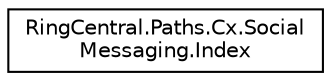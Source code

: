 digraph "Graphical Class Hierarchy"
{
 // LATEX_PDF_SIZE
  edge [fontname="Helvetica",fontsize="10",labelfontname="Helvetica",labelfontsize="10"];
  node [fontname="Helvetica",fontsize="10",shape=record];
  rankdir="LR";
  Node0 [label="RingCentral.Paths.Cx.Social\lMessaging.Index",height=0.2,width=0.4,color="black", fillcolor="white", style="filled",URL="$classRingCentral_1_1Paths_1_1Cx_1_1SocialMessaging_1_1Index.html",tooltip=" "];
}
